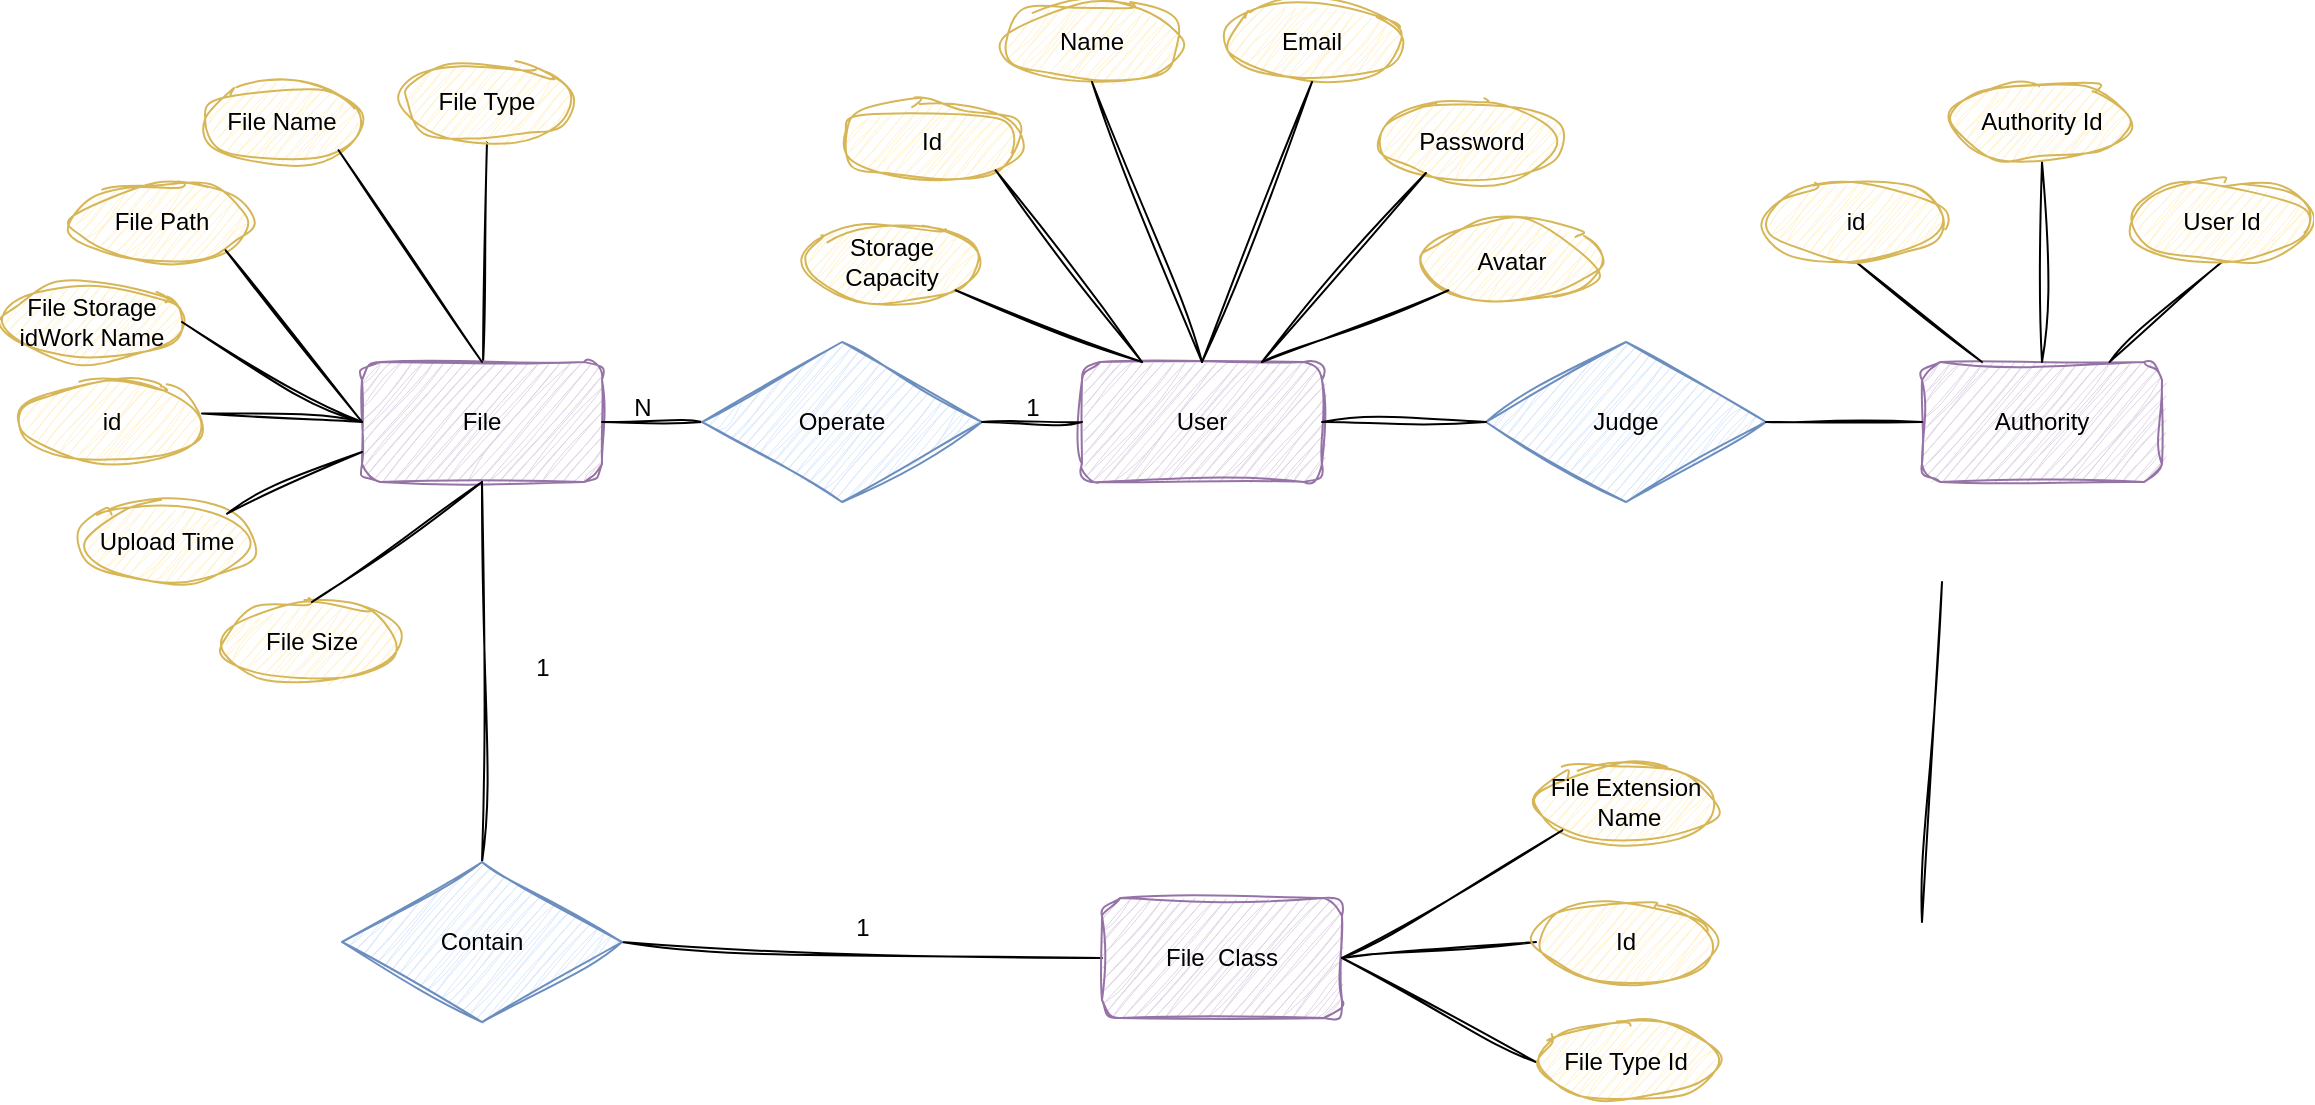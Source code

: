 <mxfile version="22.1.11" type="github" pages="2">
  <diagram name="overall er" id="CqrkfWvKqjEvy0J3rS-4">
    <mxGraphModel dx="1653" dy="615" grid="1" gridSize="10" guides="1" tooltips="1" connect="1" arrows="1" fold="1" page="1" pageScale="1" pageWidth="827" pageHeight="1169" math="0" shadow="0">
      <root>
        <mxCell id="0" />
        <mxCell id="1" parent="0" />
        <mxCell id="Isf6Fnb0qAEW2lczfsNk-14" style="rounded=1;orthogonalLoop=1;jettySize=auto;html=1;entryX=0.5;entryY=1;entryDx=0;entryDy=0;sketch=1;curveFitting=1;jiggle=2;endArrow=none;endFill=0;" parent="1" source="Isf6Fnb0qAEW2lczfsNk-3" target="Isf6Fnb0qAEW2lczfsNk-6" edge="1">
          <mxGeometry relative="1" as="geometry" />
        </mxCell>
        <mxCell id="Isf6Fnb0qAEW2lczfsNk-3" value="File" style="rounded=1;whiteSpace=wrap;html=1;fillColor=#e1d5e7;strokeColor=#9673a6;sketch=1;curveFitting=1;jiggle=2;fillStyle=hachure;" parent="1" vertex="1">
          <mxGeometry x="160" y="540" width="120" height="60" as="geometry" />
        </mxCell>
        <mxCell id="Isf6Fnb0qAEW2lczfsNk-4" value="User" style="rounded=1;whiteSpace=wrap;html=1;fillColor=#e1d5e7;strokeColor=#9673a6;sketch=1;curveFitting=1;jiggle=2;fillStyle=hachure;" parent="1" vertex="1">
          <mxGeometry x="520" y="540" width="120" height="60" as="geometry" />
        </mxCell>
        <mxCell id="Isf6Fnb0qAEW2lczfsNk-5" value="Authority" style="rounded=1;whiteSpace=wrap;html=1;fillColor=#e1d5e7;strokeColor=#9673a6;sketch=1;curveFitting=1;jiggle=2;fillStyle=hachure;" parent="1" vertex="1">
          <mxGeometry x="940" y="540" width="120" height="60" as="geometry" />
        </mxCell>
        <mxCell id="Isf6Fnb0qAEW2lczfsNk-6" value="File Type" style="ellipse;whiteSpace=wrap;html=1;fillColor=#fff2cc;strokeColor=#d6b656;fillStyle=hatch;sketch=1;curveFitting=1;jiggle=2;" parent="1" vertex="1">
          <mxGeometry x="180" y="390" width="85" height="40" as="geometry" />
        </mxCell>
        <mxCell id="Isf6Fnb0qAEW2lczfsNk-7" value="File Name" style="ellipse;whiteSpace=wrap;html=1;fillColor=#fff2cc;strokeColor=#d6b656;fillStyle=hatch;sketch=1;curveFitting=1;jiggle=2;" parent="1" vertex="1">
          <mxGeometry x="80" y="400" width="80" height="40" as="geometry" />
        </mxCell>
        <mxCell id="Isf6Fnb0qAEW2lczfsNk-8" value="File Path" style="ellipse;whiteSpace=wrap;html=1;fillColor=#fff2cc;strokeColor=#d6b656;fillStyle=hatch;sketch=1;curveFitting=1;jiggle=2;" parent="1" vertex="1">
          <mxGeometry x="15" y="450" width="90" height="40" as="geometry" />
        </mxCell>
        <mxCell id="Isf6Fnb0qAEW2lczfsNk-9" value="File Storage idWork Name" style="ellipse;whiteSpace=wrap;html=1;fillColor=#fff2cc;strokeColor=#d6b656;fillStyle=hatch;sketch=1;curveFitting=1;jiggle=2;" parent="1" vertex="1">
          <mxGeometry x="-20" y="500" width="90" height="40" as="geometry" />
        </mxCell>
        <mxCell id="Isf6Fnb0qAEW2lczfsNk-10" value="id" style="ellipse;whiteSpace=wrap;html=1;fillColor=#fff2cc;strokeColor=#d6b656;fillStyle=hatch;sketch=1;curveFitting=1;jiggle=2;" parent="1" vertex="1">
          <mxGeometry x="-10" y="550" width="90" height="40" as="geometry" />
        </mxCell>
        <mxCell id="Isf6Fnb0qAEW2lczfsNk-11" value="Upload Time" style="ellipse;whiteSpace=wrap;html=1;fillColor=#fff2cc;strokeColor=#d6b656;fillStyle=hatch;sketch=1;curveFitting=1;jiggle=2;" parent="1" vertex="1">
          <mxGeometry x="20" y="610" width="85" height="40" as="geometry" />
        </mxCell>
        <mxCell id="Isf6Fnb0qAEW2lczfsNk-12" value="File Size" style="ellipse;whiteSpace=wrap;html=1;fillColor=#fff2cc;strokeColor=#d6b656;fillStyle=hatch;sketch=1;curveFitting=1;jiggle=2;" parent="1" vertex="1">
          <mxGeometry x="90" y="660" width="90" height="40" as="geometry" />
        </mxCell>
        <mxCell id="Isf6Fnb0qAEW2lczfsNk-17" style="rounded=1;orthogonalLoop=1;jettySize=auto;html=1;entryX=1;entryY=1;entryDx=0;entryDy=0;sketch=1;curveFitting=1;jiggle=2;endArrow=none;endFill=0;exitX=0.5;exitY=0;exitDx=0;exitDy=0;" parent="1" source="Isf6Fnb0qAEW2lczfsNk-3" target="Isf6Fnb0qAEW2lczfsNk-7" edge="1">
          <mxGeometry relative="1" as="geometry">
            <mxPoint x="170" y="530" as="sourcePoint" />
            <mxPoint x="170" y="360" as="targetPoint" />
          </mxGeometry>
        </mxCell>
        <mxCell id="Isf6Fnb0qAEW2lczfsNk-18" style="rounded=1;orthogonalLoop=1;jettySize=auto;html=1;entryX=1;entryY=1;entryDx=0;entryDy=0;sketch=1;curveFitting=1;jiggle=2;endArrow=none;endFill=0;exitX=0;exitY=0.5;exitDx=0;exitDy=0;" parent="1" source="Isf6Fnb0qAEW2lczfsNk-3" target="Isf6Fnb0qAEW2lczfsNk-8" edge="1">
          <mxGeometry relative="1" as="geometry">
            <mxPoint x="130" y="570" as="sourcePoint" />
            <mxPoint x="130" y="400" as="targetPoint" />
          </mxGeometry>
        </mxCell>
        <mxCell id="Isf6Fnb0qAEW2lczfsNk-19" style="rounded=1;orthogonalLoop=1;jettySize=auto;html=1;entryX=1;entryY=0.5;entryDx=0;entryDy=0;sketch=1;curveFitting=1;jiggle=2;endArrow=none;endFill=0;exitX=0;exitY=0.5;exitDx=0;exitDy=0;" parent="1" source="Isf6Fnb0qAEW2lczfsNk-3" target="Isf6Fnb0qAEW2lczfsNk-9" edge="1">
          <mxGeometry relative="1" as="geometry">
            <mxPoint x="89" y="650" as="sourcePoint" />
            <mxPoint x="89" y="480" as="targetPoint" />
          </mxGeometry>
        </mxCell>
        <mxCell id="Isf6Fnb0qAEW2lczfsNk-20" style="rounded=1;orthogonalLoop=1;jettySize=auto;html=1;entryX=1;entryY=0.394;entryDx=0;entryDy=0;sketch=1;curveFitting=1;jiggle=2;endArrow=none;endFill=0;entryPerimeter=0;" parent="1" target="Isf6Fnb0qAEW2lczfsNk-10" edge="1">
          <mxGeometry relative="1" as="geometry">
            <mxPoint x="160" y="570" as="sourcePoint" />
            <mxPoint x="100" y="510" as="targetPoint" />
          </mxGeometry>
        </mxCell>
        <mxCell id="Isf6Fnb0qAEW2lczfsNk-21" style="rounded=1;orthogonalLoop=1;jettySize=auto;html=1;sketch=1;curveFitting=1;jiggle=2;endArrow=none;endFill=0;entryX=0;entryY=0.75;entryDx=0;entryDy=0;exitX=1;exitY=0;exitDx=0;exitDy=0;" parent="1" source="Isf6Fnb0qAEW2lczfsNk-11" target="Isf6Fnb0qAEW2lczfsNk-3" edge="1">
          <mxGeometry relative="1" as="geometry">
            <mxPoint x="219.5" y="775" as="sourcePoint" />
            <mxPoint x="240" y="610" as="targetPoint" />
          </mxGeometry>
        </mxCell>
        <mxCell id="Isf6Fnb0qAEW2lczfsNk-22" style="rounded=1;orthogonalLoop=1;jettySize=auto;html=1;entryX=0.5;entryY=1;entryDx=0;entryDy=0;sketch=1;curveFitting=1;jiggle=2;endArrow=none;endFill=0;exitX=0.5;exitY=0;exitDx=0;exitDy=0;" parent="1" source="Isf6Fnb0qAEW2lczfsNk-12" target="Isf6Fnb0qAEW2lczfsNk-3" edge="1">
          <mxGeometry relative="1" as="geometry">
            <mxPoint x="289" y="740" as="sourcePoint" />
            <mxPoint x="289" y="570" as="targetPoint" />
          </mxGeometry>
        </mxCell>
        <mxCell id="Isf6Fnb0qAEW2lczfsNk-23" style="rounded=1;orthogonalLoop=1;jettySize=auto;html=1;sketch=1;curveFitting=1;jiggle=2;endArrow=none;endFill=0;exitX=0.5;exitY=0;exitDx=0;exitDy=0;" parent="1" source="Isf6Fnb0qAEW2lczfsNk-26" edge="1">
          <mxGeometry relative="1" as="geometry">
            <mxPoint x="220" y="820" as="sourcePoint" />
            <mxPoint x="220" y="600" as="targetPoint" />
            <Array as="points" />
          </mxGeometry>
        </mxCell>
        <mxCell id="Isf6Fnb0qAEW2lczfsNk-24" style="rounded=1;orthogonalLoop=1;jettySize=auto;html=1;entryX=1;entryY=0.5;entryDx=0;entryDy=0;sketch=1;curveFitting=1;jiggle=2;endArrow=none;endFill=0;exitX=0;exitY=0.5;exitDx=0;exitDy=0;" parent="1" source="Isf6Fnb0qAEW2lczfsNk-48" target="Isf6Fnb0qAEW2lczfsNk-3" edge="1">
          <mxGeometry relative="1" as="geometry">
            <mxPoint x="320" y="790" as="sourcePoint" />
            <mxPoint x="320" y="620" as="targetPoint" />
          </mxGeometry>
        </mxCell>
        <mxCell id="Isf6Fnb0qAEW2lczfsNk-25" style="rounded=1;orthogonalLoop=1;jettySize=auto;html=1;entryX=0;entryY=0.5;entryDx=0;entryDy=0;sketch=1;curveFitting=1;jiggle=2;endArrow=none;endFill=0;exitX=1;exitY=0.5;exitDx=0;exitDy=0;" parent="1" source="Isf6Fnb0qAEW2lczfsNk-26" target="Isf6Fnb0qAEW2lczfsNk-27" edge="1">
          <mxGeometry relative="1" as="geometry">
            <mxPoint x="360" y="870" as="sourcePoint" />
            <mxPoint x="360" y="700" as="targetPoint" />
          </mxGeometry>
        </mxCell>
        <mxCell id="Isf6Fnb0qAEW2lczfsNk-26" value="Contain" style="rhombus;whiteSpace=wrap;html=1;fillColor=#dae8fc;strokeColor=#6c8ebf;fillStyle=hatch;sketch=1;curveFitting=1;jiggle=2;" parent="1" vertex="1">
          <mxGeometry x="150" y="790" width="140" height="80" as="geometry" />
        </mxCell>
        <mxCell id="Isf6Fnb0qAEW2lczfsNk-27" value="File&amp;nbsp; Class" style="rounded=1;whiteSpace=wrap;html=1;fillColor=#e1d5e7;strokeColor=#9673a6;sketch=1;curveFitting=1;jiggle=2;fillStyle=hachure;" parent="1" vertex="1">
          <mxGeometry x="530" y="808" width="120" height="60" as="geometry" />
        </mxCell>
        <mxCell id="Isf6Fnb0qAEW2lczfsNk-28" value="File Extension&lt;br&gt;&amp;nbsp;Name" style="ellipse;whiteSpace=wrap;html=1;fillColor=#fff2cc;strokeColor=#d6b656;fillStyle=hatch;sketch=1;curveFitting=1;jiggle=2;" parent="1" vertex="1">
          <mxGeometry x="747" y="740" width="90" height="40" as="geometry" />
        </mxCell>
        <mxCell id="Isf6Fnb0qAEW2lczfsNk-29" style="rounded=1;orthogonalLoop=1;jettySize=auto;html=1;entryX=1;entryY=0.5;entryDx=0;entryDy=0;sketch=1;curveFitting=1;jiggle=2;endArrow=none;endFill=0;exitX=0;exitY=0.5;exitDx=0;exitDy=0;" parent="1" source="Isf6Fnb0qAEW2lczfsNk-33" target="Isf6Fnb0qAEW2lczfsNk-27" edge="1">
          <mxGeometry relative="1" as="geometry">
            <mxPoint x="710" y="1040" as="sourcePoint" />
            <mxPoint x="710" y="870" as="targetPoint" />
          </mxGeometry>
        </mxCell>
        <mxCell id="Isf6Fnb0qAEW2lczfsNk-30" style="rounded=1;orthogonalLoop=1;jettySize=auto;html=1;entryX=0;entryY=0.5;entryDx=0;entryDy=0;sketch=1;curveFitting=1;jiggle=2;endArrow=none;endFill=0;exitX=1;exitY=0.5;exitDx=0;exitDy=0;" parent="1" source="Isf6Fnb0qAEW2lczfsNk-27" target="Isf6Fnb0qAEW2lczfsNk-32" edge="1">
          <mxGeometry relative="1" as="geometry">
            <mxPoint x="329" y="780" as="sourcePoint" />
            <mxPoint x="329" y="610" as="targetPoint" />
          </mxGeometry>
        </mxCell>
        <mxCell id="Isf6Fnb0qAEW2lczfsNk-31" style="rounded=1;orthogonalLoop=1;jettySize=auto;html=1;entryX=0;entryY=1;entryDx=0;entryDy=0;sketch=1;curveFitting=1;jiggle=2;endArrow=none;endFill=0;exitX=1;exitY=0.5;exitDx=0;exitDy=0;" parent="1" source="Isf6Fnb0qAEW2lczfsNk-27" target="Isf6Fnb0qAEW2lczfsNk-28" edge="1">
          <mxGeometry relative="1" as="geometry">
            <mxPoint x="339" y="790" as="sourcePoint" />
            <mxPoint x="339" y="620" as="targetPoint" />
          </mxGeometry>
        </mxCell>
        <mxCell id="Isf6Fnb0qAEW2lczfsNk-32" value="Id" style="ellipse;whiteSpace=wrap;html=1;fillColor=#fff2cc;strokeColor=#d6b656;fillStyle=hatch;sketch=1;curveFitting=1;jiggle=2;" parent="1" vertex="1">
          <mxGeometry x="747" y="810" width="90" height="40" as="geometry" />
        </mxCell>
        <mxCell id="Isf6Fnb0qAEW2lczfsNk-33" value="File Type Id" style="ellipse;whiteSpace=wrap;html=1;fillColor=#fff2cc;strokeColor=#d6b656;fillStyle=hatch;sketch=1;curveFitting=1;jiggle=2;" parent="1" vertex="1">
          <mxGeometry x="747" y="870" width="90" height="40" as="geometry" />
        </mxCell>
        <mxCell id="Isf6Fnb0qAEW2lczfsNk-34" value="1" style="text;html=1;align=center;verticalAlign=middle;resizable=0;points=[];autosize=1;strokeColor=none;fillColor=none;" parent="1" vertex="1">
          <mxGeometry x="235" y="678" width="30" height="30" as="geometry" />
        </mxCell>
        <mxCell id="Isf6Fnb0qAEW2lczfsNk-35" value="1" style="text;html=1;align=center;verticalAlign=middle;resizable=0;points=[];autosize=1;strokeColor=none;fillColor=none;" parent="1" vertex="1">
          <mxGeometry x="395" y="808" width="30" height="30" as="geometry" />
        </mxCell>
        <mxCell id="Isf6Fnb0qAEW2lczfsNk-36" value="Storage Capacity" style="ellipse;whiteSpace=wrap;html=1;fillColor=#fff2cc;strokeColor=#d6b656;fillStyle=hatch;sketch=1;curveFitting=1;jiggle=2;" parent="1" vertex="1">
          <mxGeometry x="380" y="470" width="90" height="40" as="geometry" />
        </mxCell>
        <mxCell id="Isf6Fnb0qAEW2lczfsNk-37" value="Id" style="ellipse;whiteSpace=wrap;html=1;fillColor=#fff2cc;strokeColor=#d6b656;fillStyle=hatch;sketch=1;curveFitting=1;jiggle=2;" parent="1" vertex="1">
          <mxGeometry x="400" y="410" width="90" height="40" as="geometry" />
        </mxCell>
        <mxCell id="Isf6Fnb0qAEW2lczfsNk-38" value="Name" style="ellipse;whiteSpace=wrap;html=1;fillColor=#fff2cc;strokeColor=#d6b656;fillStyle=hatch;sketch=1;curveFitting=1;jiggle=2;" parent="1" vertex="1">
          <mxGeometry x="480" y="360" width="90" height="40" as="geometry" />
        </mxCell>
        <mxCell id="Isf6Fnb0qAEW2lczfsNk-39" value="Email" style="ellipse;whiteSpace=wrap;html=1;fillColor=#fff2cc;strokeColor=#d6b656;fillStyle=hatch;sketch=1;curveFitting=1;jiggle=2;" parent="1" vertex="1">
          <mxGeometry x="590" y="360" width="90" height="40" as="geometry" />
        </mxCell>
        <mxCell id="Isf6Fnb0qAEW2lczfsNk-40" value="Password" style="ellipse;whiteSpace=wrap;html=1;fillColor=#fff2cc;strokeColor=#d6b656;fillStyle=hatch;sketch=1;curveFitting=1;jiggle=2;" parent="1" vertex="1">
          <mxGeometry x="670" y="410" width="90" height="40" as="geometry" />
        </mxCell>
        <mxCell id="Isf6Fnb0qAEW2lczfsNk-41" value="Avatar" style="ellipse;whiteSpace=wrap;html=1;fillColor=#fff2cc;strokeColor=#d6b656;fillStyle=hatch;sketch=1;curveFitting=1;jiggle=2;" parent="1" vertex="1">
          <mxGeometry x="690" y="470" width="90" height="40" as="geometry" />
        </mxCell>
        <mxCell id="Isf6Fnb0qAEW2lczfsNk-42" style="rounded=1;orthogonalLoop=1;jettySize=auto;html=1;entryX=1;entryY=1;entryDx=0;entryDy=0;sketch=1;curveFitting=1;jiggle=2;endArrow=none;endFill=0;exitX=0.25;exitY=0;exitDx=0;exitDy=0;" parent="1" source="Isf6Fnb0qAEW2lczfsNk-4" target="Isf6Fnb0qAEW2lczfsNk-36" edge="1">
          <mxGeometry relative="1" as="geometry">
            <mxPoint x="350" y="708" as="sourcePoint" />
            <mxPoint x="460" y="644" as="targetPoint" />
          </mxGeometry>
        </mxCell>
        <mxCell id="Isf6Fnb0qAEW2lczfsNk-43" style="rounded=1;orthogonalLoop=1;jettySize=auto;html=1;entryX=1;entryY=1;entryDx=0;entryDy=0;sketch=1;curveFitting=1;jiggle=2;endArrow=none;endFill=0;exitX=0.25;exitY=0;exitDx=0;exitDy=0;" parent="1" source="Isf6Fnb0qAEW2lczfsNk-4" target="Isf6Fnb0qAEW2lczfsNk-37" edge="1">
          <mxGeometry relative="1" as="geometry">
            <mxPoint x="610" y="708" as="sourcePoint" />
            <mxPoint x="720" y="644" as="targetPoint" />
          </mxGeometry>
        </mxCell>
        <mxCell id="Isf6Fnb0qAEW2lczfsNk-44" style="rounded=1;orthogonalLoop=1;jettySize=auto;html=1;entryX=0.5;entryY=1;entryDx=0;entryDy=0;sketch=1;curveFitting=1;jiggle=2;endArrow=none;endFill=0;exitX=0.5;exitY=0;exitDx=0;exitDy=0;" parent="1" source="Isf6Fnb0qAEW2lczfsNk-4" target="Isf6Fnb0qAEW2lczfsNk-38" edge="1">
          <mxGeometry relative="1" as="geometry">
            <mxPoint x="590" y="714" as="sourcePoint" />
            <mxPoint x="700" y="650" as="targetPoint" />
          </mxGeometry>
        </mxCell>
        <mxCell id="Isf6Fnb0qAEW2lczfsNk-45" style="rounded=1;orthogonalLoop=1;jettySize=auto;html=1;entryX=0.5;entryY=1;entryDx=0;entryDy=0;sketch=1;curveFitting=1;jiggle=2;endArrow=none;endFill=0;exitX=0.5;exitY=0;exitDx=0;exitDy=0;" parent="1" source="Isf6Fnb0qAEW2lczfsNk-4" target="Isf6Fnb0qAEW2lczfsNk-39" edge="1">
          <mxGeometry relative="1" as="geometry">
            <mxPoint x="580" y="700" as="sourcePoint" />
            <mxPoint x="690" y="636" as="targetPoint" />
          </mxGeometry>
        </mxCell>
        <mxCell id="Isf6Fnb0qAEW2lczfsNk-46" style="rounded=1;orthogonalLoop=1;jettySize=auto;html=1;entryX=0.244;entryY=0.888;entryDx=0;entryDy=0;sketch=1;curveFitting=1;jiggle=2;endArrow=none;endFill=0;exitX=0.75;exitY=0;exitDx=0;exitDy=0;entryPerimeter=0;" parent="1" source="Isf6Fnb0qAEW2lczfsNk-4" target="Isf6Fnb0qAEW2lczfsNk-40" edge="1">
          <mxGeometry relative="1" as="geometry">
            <mxPoint x="670" y="678" as="sourcePoint" />
            <mxPoint x="780" y="614" as="targetPoint" />
          </mxGeometry>
        </mxCell>
        <mxCell id="Isf6Fnb0qAEW2lczfsNk-47" style="rounded=1;orthogonalLoop=1;jettySize=auto;html=1;entryX=0;entryY=1;entryDx=0;entryDy=0;sketch=1;curveFitting=1;jiggle=2;endArrow=none;endFill=0;exitX=0.75;exitY=0;exitDx=0;exitDy=0;" parent="1" source="Isf6Fnb0qAEW2lczfsNk-4" target="Isf6Fnb0qAEW2lczfsNk-41" edge="1">
          <mxGeometry relative="1" as="geometry">
            <mxPoint x="690" y="634" as="sourcePoint" />
            <mxPoint x="800" y="570" as="targetPoint" />
          </mxGeometry>
        </mxCell>
        <mxCell id="Isf6Fnb0qAEW2lczfsNk-48" value="Operate" style="rhombus;whiteSpace=wrap;html=1;fillColor=#dae8fc;strokeColor=#6c8ebf;fillStyle=hatch;sketch=1;curveFitting=1;jiggle=2;" parent="1" vertex="1">
          <mxGeometry x="330" y="530" width="140" height="80" as="geometry" />
        </mxCell>
        <mxCell id="Isf6Fnb0qAEW2lczfsNk-49" style="rounded=1;orthogonalLoop=1;jettySize=auto;html=1;entryX=1;entryY=0.5;entryDx=0;entryDy=0;sketch=1;curveFitting=1;jiggle=2;endArrow=none;endFill=0;exitX=0;exitY=0.5;exitDx=0;exitDy=0;" parent="1" source="Isf6Fnb0qAEW2lczfsNk-4" target="Isf6Fnb0qAEW2lczfsNk-48" edge="1">
          <mxGeometry relative="1" as="geometry">
            <mxPoint x="756" y="740" as="sourcePoint" />
            <mxPoint x="756" y="570" as="targetPoint" />
          </mxGeometry>
        </mxCell>
        <mxCell id="Isf6Fnb0qAEW2lczfsNk-50" style="rounded=1;orthogonalLoop=1;jettySize=auto;html=1;entryX=0.5;entryY=1;entryDx=0;entryDy=0;sketch=1;curveFitting=1;jiggle=2;endArrow=none;endFill=0;" parent="1" edge="1">
          <mxGeometry relative="1" as="geometry">
            <mxPoint x="940" y="820" as="sourcePoint" />
            <mxPoint x="950" y="650" as="targetPoint" />
          </mxGeometry>
        </mxCell>
        <mxCell id="Isf6Fnb0qAEW2lczfsNk-51" value="N" style="text;html=1;align=center;verticalAlign=middle;resizable=0;points=[];autosize=1;strokeColor=none;fillColor=none;" parent="1" vertex="1">
          <mxGeometry x="285" y="548" width="30" height="30" as="geometry" />
        </mxCell>
        <mxCell id="Isf6Fnb0qAEW2lczfsNk-52" value="1" style="text;html=1;align=center;verticalAlign=middle;resizable=0;points=[];autosize=1;strokeColor=none;fillColor=none;" parent="1" vertex="1">
          <mxGeometry x="480" y="548" width="30" height="30" as="geometry" />
        </mxCell>
        <mxCell id="Isf6Fnb0qAEW2lczfsNk-53" value="Judge" style="rhombus;whiteSpace=wrap;html=1;fillColor=#dae8fc;strokeColor=#6c8ebf;fillStyle=hatch;sketch=1;curveFitting=1;jiggle=2;" parent="1" vertex="1">
          <mxGeometry x="722" y="530" width="140" height="80" as="geometry" />
        </mxCell>
        <mxCell id="Isf6Fnb0qAEW2lczfsNk-54" style="rounded=1;orthogonalLoop=1;jettySize=auto;html=1;entryX=0.5;entryY=1;entryDx=0;entryDy=0;sketch=1;curveFitting=1;jiggle=2;endArrow=none;endFill=0;" parent="1" source="Isf6Fnb0qAEW2lczfsNk-5" target="Isf6Fnb0qAEW2lczfsNk-62" edge="1">
          <mxGeometry relative="1" as="geometry">
            <mxPoint x="1130" y="505" as="sourcePoint" />
            <mxPoint x="1140" y="335" as="targetPoint" />
          </mxGeometry>
        </mxCell>
        <mxCell id="Isf6Fnb0qAEW2lczfsNk-55" style="rounded=1;orthogonalLoop=1;jettySize=auto;html=1;entryX=0.5;entryY=1;entryDx=0;entryDy=0;sketch=1;curveFitting=1;jiggle=2;endArrow=none;endFill=0;exitX=0.5;exitY=0;exitDx=0;exitDy=0;" parent="1" source="Isf6Fnb0qAEW2lczfsNk-5" target="Isf6Fnb0qAEW2lczfsNk-60" edge="1">
          <mxGeometry relative="1" as="geometry">
            <mxPoint x="910" y="525" as="sourcePoint" />
            <mxPoint x="920" y="355" as="targetPoint" />
          </mxGeometry>
        </mxCell>
        <mxCell id="Isf6Fnb0qAEW2lczfsNk-56" style="rounded=1;orthogonalLoop=1;jettySize=auto;html=1;entryX=0.5;entryY=1;entryDx=0;entryDy=0;sketch=1;curveFitting=1;jiggle=2;endArrow=none;endFill=0;exitX=0.25;exitY=0;exitDx=0;exitDy=0;" parent="1" source="Isf6Fnb0qAEW2lczfsNk-5" target="Isf6Fnb0qAEW2lczfsNk-59" edge="1">
          <mxGeometry relative="1" as="geometry">
            <mxPoint x="920" y="535" as="sourcePoint" />
            <mxPoint x="930" y="365" as="targetPoint" />
          </mxGeometry>
        </mxCell>
        <mxCell id="Isf6Fnb0qAEW2lczfsNk-57" style="rounded=1;orthogonalLoop=1;jettySize=auto;html=1;sketch=1;curveFitting=1;jiggle=2;endArrow=none;endFill=0;exitX=1;exitY=0.5;exitDx=0;exitDy=0;" parent="1" source="Isf6Fnb0qAEW2lczfsNk-53" target="Isf6Fnb0qAEW2lczfsNk-5" edge="1">
          <mxGeometry relative="1" as="geometry">
            <mxPoint x="930" y="545" as="sourcePoint" />
            <mxPoint x="940" y="375" as="targetPoint" />
          </mxGeometry>
        </mxCell>
        <mxCell id="Isf6Fnb0qAEW2lczfsNk-58" style="rounded=1;orthogonalLoop=1;jettySize=auto;html=1;entryX=0;entryY=0.5;entryDx=0;entryDy=0;sketch=1;curveFitting=1;jiggle=2;endArrow=none;endFill=0;exitX=1;exitY=0.5;exitDx=0;exitDy=0;" parent="1" source="Isf6Fnb0qAEW2lczfsNk-4" target="Isf6Fnb0qAEW2lczfsNk-53" edge="1">
          <mxGeometry relative="1" as="geometry">
            <mxPoint x="940" y="555" as="sourcePoint" />
            <mxPoint x="950" y="385" as="targetPoint" />
          </mxGeometry>
        </mxCell>
        <mxCell id="Isf6Fnb0qAEW2lczfsNk-59" value="id" style="ellipse;whiteSpace=wrap;html=1;fillColor=#fff2cc;strokeColor=#d6b656;fillStyle=hatch;sketch=1;curveFitting=1;jiggle=2;" parent="1" vertex="1">
          <mxGeometry x="862" y="450" width="90" height="40" as="geometry" />
        </mxCell>
        <mxCell id="Isf6Fnb0qAEW2lczfsNk-60" value="Authority Id" style="ellipse;whiteSpace=wrap;html=1;fillColor=#fff2cc;strokeColor=#d6b656;fillStyle=hatch;sketch=1;curveFitting=1;jiggle=2;" parent="1" vertex="1">
          <mxGeometry x="955" y="400" width="90" height="40" as="geometry" />
        </mxCell>
        <mxCell id="Isf6Fnb0qAEW2lczfsNk-62" value="User Id" style="ellipse;whiteSpace=wrap;html=1;fillColor=#fff2cc;strokeColor=#d6b656;fillStyle=hatch;sketch=1;curveFitting=1;jiggle=2;" parent="1" vertex="1">
          <mxGeometry x="1045" y="450" width="90" height="40" as="geometry" />
        </mxCell>
      </root>
    </mxGraphModel>
  </diagram>
  <diagram id="hAbPgr2nNsU2SdjxLZHJ" name="第 2 页">
    <mxGraphModel dx="2380" dy="1327" grid="0" gridSize="10" guides="1" tooltips="1" connect="1" arrows="1" fold="1" page="0" pageScale="1" pageWidth="827" pageHeight="1169" math="0" shadow="0">
      <root>
        <mxCell id="0" />
        <mxCell id="1" parent="0" />
        <mxCell id="7XOFt0l1qNprO7V9EBtW-86" value="" style="ellipse;whiteSpace=wrap;html=1;fillColor=none;sketch=1;curveFitting=1;jiggle=2;" vertex="1" parent="1">
          <mxGeometry x="-177" y="-137.5" width="1840" height="1190" as="geometry" />
        </mxCell>
        <mxCell id="S3q1-A8ORBThpEU_qU60-1" value="Register" style="rounded=1;whiteSpace=wrap;html=1;fillColor=#dae8fc;strokeColor=#6c8ebf;fillStyle=hatch;sketch=1;curveFitting=1;jiggle=2;shadow=0;" parent="1" vertex="1">
          <mxGeometry x="150" y="70" width="120" height="60" as="geometry" />
        </mxCell>
        <mxCell id="S3q1-A8ORBThpEU_qU60-17" value="Login" style="rounded=1;whiteSpace=wrap;html=1;fillColor=#dae8fc;strokeColor=#6c8ebf;fillStyle=hatch;sketch=1;curveFitting=1;jiggle=2;shadow=0;" parent="1" vertex="1">
          <mxGeometry x="177" y="195" width="120" height="60" as="geometry" />
        </mxCell>
        <mxCell id="S3q1-A8ORBThpEU_qU60-20" value="Send Code Email" style="rounded=1;whiteSpace=wrap;html=1;sketch=1;jiggle=2;fillStyle=hatch;curveFitting=1;strokeColor=#6c8ebf;align=center;verticalAlign=middle;fontFamily=Helvetica;fontSize=12;fillColor=#dae8fc;" parent="1" vertex="1">
          <mxGeometry x="827" y="-40" width="120" height="60" as="geometry" />
        </mxCell>
        <mxCell id="S3q1-A8ORBThpEU_qU60-21" value="Email&amp;nbsp;&lt;br&gt;External System" style="ellipse;whiteSpace=wrap;html=1;fillColor=#f8cecc;strokeColor=#b85450;sketch=1;curveFitting=1;jiggle=2;" parent="1" vertex="1">
          <mxGeometry x="1094.5" y="-10" width="171" height="90" as="geometry" />
        </mxCell>
        <mxCell id="S3q1-A8ORBThpEU_qU60-22" value="Email Code Sent" style="rounded=1;whiteSpace=wrap;html=1;fillColor=#ffe6cc;strokeColor=#d79b00;sketch=1;curveFitting=1;jiggle=2;" parent="1" vertex="1">
          <mxGeometry x="1000" y="120" width="120" height="60" as="geometry" />
        </mxCell>
        <mxCell id="S3q1-A8ORBThpEU_qU60-23" value="User&lt;br&gt;" style="shape=umlActor;verticalLabelPosition=bottom;verticalAlign=top;html=1;outlineConnect=0;sketch=1;curveFitting=1;jiggle=2;shadow=0;" parent="1" vertex="1">
          <mxGeometry x="-60" y="180" width="30" height="60" as="geometry" />
        </mxCell>
        <mxCell id="7XOFt0l1qNprO7V9EBtW-1" value="" style="endArrow=classic;html=1;rounded=0;sketch=1;curveFitting=1;jiggle=2;" edge="1" parent="1">
          <mxGeometry width="50" height="50" relative="1" as="geometry">
            <mxPoint x="10" y="160" as="sourcePoint" />
            <mxPoint x="120" y="120" as="targetPoint" />
          </mxGeometry>
        </mxCell>
        <mxCell id="7XOFt0l1qNprO7V9EBtW-2" value="" style="endArrow=classic;html=1;rounded=0;sketch=1;curveFitting=1;jiggle=2;entryX=-0.032;entryY=0.448;entryDx=0;entryDy=0;entryPerimeter=0;" edge="1" parent="1" target="S3q1-A8ORBThpEU_qU60-13">
          <mxGeometry width="50" height="50" relative="1" as="geometry">
            <mxPoint x="290" y="80" as="sourcePoint" />
            <mxPoint x="410" y="10" as="targetPoint" />
          </mxGeometry>
        </mxCell>
        <mxCell id="7XOFt0l1qNprO7V9EBtW-3" value="" style="endArrow=classic;html=1;rounded=0;sketch=1;curveFitting=1;jiggle=2;" edge="1" parent="1">
          <mxGeometry width="50" height="50" relative="1" as="geometry">
            <mxPoint x="680" as="sourcePoint" />
            <mxPoint x="799" as="targetPoint" />
          </mxGeometry>
        </mxCell>
        <mxCell id="7XOFt0l1qNprO7V9EBtW-4" value="" style="endArrow=classic;html=1;rounded=0;sketch=1;curveFitting=1;jiggle=2;" edge="1" parent="1">
          <mxGeometry width="50" height="50" relative="1" as="geometry">
            <mxPoint x="970" y="-10" as="sourcePoint" />
            <mxPoint x="1080" y="10" as="targetPoint" />
            <Array as="points">
              <mxPoint x="1020" y="-9" />
            </Array>
          </mxGeometry>
        </mxCell>
        <mxCell id="7XOFt0l1qNprO7V9EBtW-5" value="" style="endArrow=classic;html=1;rounded=0;sketch=1;curveFitting=1;jiggle=2;" edge="1" parent="1">
          <mxGeometry width="50" height="50" relative="1" as="geometry">
            <mxPoint x="1110" y="80" as="sourcePoint" />
            <mxPoint x="1070" y="110" as="targetPoint" />
          </mxGeometry>
        </mxCell>
        <mxCell id="7XOFt0l1qNprO7V9EBtW-12" value="" style="endArrow=classic;html=1;rounded=0;sketch=1;curveFitting=1;jiggle=2;exitX=1;exitY=0.5;exitDx=0;exitDy=0;" edge="1" parent="1">
          <mxGeometry width="50" height="50" relative="1" as="geometry">
            <mxPoint x="314" y="217.0" as="sourcePoint" />
            <mxPoint x="448" y="143" as="targetPoint" />
          </mxGeometry>
        </mxCell>
        <mxCell id="7XOFt0l1qNprO7V9EBtW-13" value="" style="endArrow=classic;html=1;rounded=0;sketch=1;curveFitting=1;jiggle=2;" edge="1" parent="1">
          <mxGeometry width="50" height="50" relative="1" as="geometry">
            <mxPoint x="20" y="229.29" as="sourcePoint" />
            <mxPoint x="140" y="229.29" as="targetPoint" />
          </mxGeometry>
        </mxCell>
        <mxCell id="7XOFt0l1qNprO7V9EBtW-14" value="Submit Auth Param" style="rounded=1;whiteSpace=wrap;html=1;sketch=1;jiggle=2;fillStyle=hatch;curveFitting=1;strokeColor=#6c8ebf;align=center;verticalAlign=middle;fontFamily=Helvetica;fontSize=12;fillColor=#dae8fc;" vertex="1" parent="1">
          <mxGeometry x="880" y="245" width="120" height="60" as="geometry" />
        </mxCell>
        <mxCell id="7XOFt0l1qNprO7V9EBtW-17" value="" style="endArrow=classic;html=1;rounded=0;sketch=1;curveFitting=1;jiggle=2;" edge="1" parent="1">
          <mxGeometry width="50" height="50" relative="1" as="geometry">
            <mxPoint x="1010" y="280" as="sourcePoint" />
            <mxPoint x="1140" y="330" as="targetPoint" />
          </mxGeometry>
        </mxCell>
        <mxCell id="7XOFt0l1qNprO7V9EBtW-18" value="" style="endArrow=classic;html=1;rounded=0;sketch=1;curveFitting=1;jiggle=2;" edge="1" parent="1">
          <mxGeometry width="50" height="50" relative="1" as="geometry">
            <mxPoint x="1110" y="399.5" as="sourcePoint" />
            <mxPoint x="1020" y="399.5" as="targetPoint" />
          </mxGeometry>
        </mxCell>
        <mxCell id="7XOFt0l1qNprO7V9EBtW-19" value="Check Param" style="rounded=1;whiteSpace=wrap;html=1;sketch=1;jiggle=2;fillStyle=hatch;curveFitting=1;strokeColor=#6c8ebf;align=center;verticalAlign=middle;fontFamily=Helvetica;fontSize=12;fillColor=#dae8fc;" vertex="1" parent="1">
          <mxGeometry x="880" y="370" width="120" height="60" as="geometry" />
        </mxCell>
        <mxCell id="7XOFt0l1qNprO7V9EBtW-22" value="Check Code" style="rounded=1;whiteSpace=wrap;html=1;sketch=1;jiggle=2;fillStyle=hatch;curveFitting=1;strokeColor=#6c8ebf;align=center;verticalAlign=middle;fontFamily=Helvetica;fontSize=12;fillColor=#dae8fc;" vertex="1" parent="1">
          <mxGeometry x="1310" y="90" width="120" height="60" as="geometry" />
        </mxCell>
        <mxCell id="7XOFt0l1qNprO7V9EBtW-23" value="" style="endArrow=classic;html=1;rounded=0;sketch=1;curveFitting=1;jiggle=2;" edge="1" parent="1">
          <mxGeometry width="50" height="50" relative="1" as="geometry">
            <mxPoint x="1210" y="90" as="sourcePoint" />
            <mxPoint x="1230" y="140" as="targetPoint" />
          </mxGeometry>
        </mxCell>
        <mxCell id="7XOFt0l1qNprO7V9EBtW-25" value="" style="endArrow=classic;html=1;rounded=0;sketch=1;curveFitting=1;jiggle=2;" edge="1" parent="1">
          <mxGeometry width="50" height="50" relative="1" as="geometry">
            <mxPoint x="1310" y="70" as="sourcePoint" />
            <mxPoint x="1270" y="50" as="targetPoint" />
          </mxGeometry>
        </mxCell>
        <mxCell id="7XOFt0l1qNprO7V9EBtW-26" value="Auth Success" style="rounded=1;whiteSpace=wrap;html=1;fillColor=#ffe6cc;strokeColor=#d79b00;sketch=1;curveFitting=1;jiggle=2;" vertex="1" parent="1">
          <mxGeometry x="1160" y="150" width="120" height="60" as="geometry" />
        </mxCell>
        <mxCell id="7XOFt0l1qNprO7V9EBtW-27" value="" style="endArrow=classic;html=1;rounded=0;sketch=1;curveFitting=1;jiggle=2;" edge="1" parent="1">
          <mxGeometry width="50" height="50" relative="1" as="geometry">
            <mxPoint x="1221" y="220" as="sourcePoint" />
            <mxPoint x="1230" y="282" as="targetPoint" />
          </mxGeometry>
        </mxCell>
        <mxCell id="7XOFt0l1qNprO7V9EBtW-28" value="" style="group;sketch=1;curveFitting=1;jiggle=2;" vertex="1" connectable="0" parent="1">
          <mxGeometry x="290" y="615" width="220" height="240" as="geometry" />
        </mxCell>
        <mxCell id="7XOFt0l1qNprO7V9EBtW-29" value="" style="ellipse;whiteSpace=wrap;html=1;fillColor=none;fillStyle=hatch;sketch=1;curveFitting=1;jiggle=2;" vertex="1" parent="7XOFt0l1qNprO7V9EBtW-28">
          <mxGeometry width="220" height="240" as="geometry" />
        </mxCell>
        <mxCell id="7XOFt0l1qNprO7V9EBtW-30" value="File CRUD" style="rounded=1;whiteSpace=wrap;html=1;sketch=1;jiggle=2;fillStyle=hatch;curveFitting=1;strokeColor=#d6b656;align=center;verticalAlign=middle;fontFamily=Helvetica;fontSize=12;fillColor=#fff2cc;" vertex="1" parent="7XOFt0l1qNprO7V9EBtW-28">
          <mxGeometry x="50" y="62.5" width="120" height="60" as="geometry" />
        </mxCell>
        <mxCell id="7XOFt0l1qNprO7V9EBtW-31" value="File CRUD policy" style="rounded=1;whiteSpace=wrap;html=1;sketch=1;jiggle=2;fillStyle=hatch;curveFitting=1;strokeColor=#9673a6;align=center;verticalAlign=middle;fontFamily=Helvetica;fontSize=12;fillColor=#e1d5e7;" vertex="1" parent="7XOFt0l1qNprO7V9EBtW-28">
          <mxGeometry x="50" y="142.5" width="120" height="60" as="geometry" />
        </mxCell>
        <mxCell id="7XOFt0l1qNprO7V9EBtW-32" value="File Domain" style="text;html=1;strokeColor=none;fillColor=none;align=center;verticalAlign=middle;whiteSpace=wrap;rounded=0;fontSize=11;fontFamily=Helvetica;fontColor=default;sketch=1;curveFitting=1;jiggle=2;" vertex="1" parent="7XOFt0l1qNprO7V9EBtW-28">
          <mxGeometry x="65" y="12.5" width="90" height="35" as="geometry" />
        </mxCell>
        <mxCell id="7XOFt0l1qNprO7V9EBtW-60" value="" style="endArrow=classic;html=1;rounded=0;sketch=1;curveFitting=1;jiggle=2;" edge="1" parent="7XOFt0l1qNprO7V9EBtW-28">
          <mxGeometry width="50" height="50" relative="1" as="geometry">
            <mxPoint x="200" y="200" as="sourcePoint" />
            <mxPoint x="250" y="210" as="targetPoint" />
          </mxGeometry>
        </mxCell>
        <mxCell id="7XOFt0l1qNprO7V9EBtW-34" value="" style="group;sketch=1;curveFitting=1;jiggle=2;" vertex="1" connectable="0" parent="1">
          <mxGeometry x="800" y="780" width="220" height="240" as="geometry" />
        </mxCell>
        <mxCell id="7XOFt0l1qNprO7V9EBtW-35" value="" style="ellipse;whiteSpace=wrap;html=1;fillColor=none;fillStyle=hatch;sketch=1;curveFitting=1;jiggle=2;" vertex="1" parent="7XOFt0l1qNprO7V9EBtW-34">
          <mxGeometry width="220" height="240" as="geometry" />
        </mxCell>
        <mxCell id="7XOFt0l1qNprO7V9EBtW-36" value="Preview" style="rounded=1;whiteSpace=wrap;html=1;sketch=1;jiggle=2;fillStyle=hatch;curveFitting=1;strokeColor=#d6b656;align=center;verticalAlign=middle;fontFamily=Helvetica;fontSize=12;fillColor=#fff2cc;" vertex="1" parent="7XOFt0l1qNprO7V9EBtW-34">
          <mxGeometry x="50" y="62.5" width="120" height="60" as="geometry" />
        </mxCell>
        <mxCell id="7XOFt0l1qNprO7V9EBtW-37" value="Preview policy" style="rounded=1;whiteSpace=wrap;html=1;sketch=1;jiggle=2;fillStyle=hatch;curveFitting=1;strokeColor=#9673a6;align=center;verticalAlign=middle;fontFamily=Helvetica;fontSize=12;fillColor=#e1d5e7;" vertex="1" parent="7XOFt0l1qNprO7V9EBtW-34">
          <mxGeometry x="50" y="142.5" width="120" height="60" as="geometry" />
        </mxCell>
        <mxCell id="7XOFt0l1qNprO7V9EBtW-38" value="Preview Domain" style="text;html=1;strokeColor=none;fillColor=none;align=center;verticalAlign=middle;whiteSpace=wrap;rounded=0;fontSize=11;fontFamily=Helvetica;fontColor=default;sketch=1;curveFitting=1;jiggle=2;" vertex="1" parent="7XOFt0l1qNprO7V9EBtW-34">
          <mxGeometry x="65" y="12.5" width="90" height="35" as="geometry" />
        </mxCell>
        <mxCell id="7XOFt0l1qNprO7V9EBtW-63" value="" style="endArrow=classic;html=1;rounded=0;sketch=1;curveFitting=1;jiggle=2;" edge="1" parent="7XOFt0l1qNprO7V9EBtW-34">
          <mxGeometry width="50" height="50" relative="1" as="geometry">
            <mxPoint x="105" y="-17.5" as="sourcePoint" />
            <mxPoint x="105" y="-80" as="targetPoint" />
          </mxGeometry>
        </mxCell>
        <mxCell id="7XOFt0l1qNprO7V9EBtW-41" value="Preview&amp;nbsp;&lt;br&gt;External System" style="ellipse;whiteSpace=wrap;html=1;fillColor=#f8cecc;strokeColor=#b85450;sketch=1;curveFitting=1;jiggle=2;rotation=0;" vertex="1" parent="1">
          <mxGeometry x="1030" y="665" width="151" height="80" as="geometry" />
        </mxCell>
        <mxCell id="7XOFt0l1qNprO7V9EBtW-42" value="Music&lt;br&gt;&amp;nbsp;Read Model" style="rounded=1;whiteSpace=wrap;html=1;sketch=1;jiggle=2;fillStyle=hatch;curveFitting=1;strokeColor=#82b366;align=center;verticalAlign=middle;fontFamily=Helvetica;fontSize=12;fillColor=#d5e8d4;" vertex="1" parent="1">
          <mxGeometry x="1250" y="585" width="120" height="60" as="geometry" />
        </mxCell>
        <mxCell id="7XOFt0l1qNprO7V9EBtW-43" value="Audio&lt;br&gt;&amp;nbsp;Read Model" style="rounded=1;whiteSpace=wrap;html=1;sketch=1;jiggle=2;fillStyle=hatch;curveFitting=1;strokeColor=#82b366;align=center;verticalAlign=middle;fontFamily=Helvetica;fontSize=12;fillColor=#d5e8d4;" vertex="1" parent="1">
          <mxGeometry x="1250" y="665" width="120" height="60" as="geometry" />
        </mxCell>
        <mxCell id="7XOFt0l1qNprO7V9EBtW-44" value="Text&lt;br&gt;&amp;nbsp;Read Model" style="rounded=1;whiteSpace=wrap;html=1;sketch=1;jiggle=2;fillStyle=hatch;curveFitting=1;strokeColor=#82b366;align=center;verticalAlign=middle;fontFamily=Helvetica;fontSize=12;fillColor=#d5e8d4;" vertex="1" parent="1">
          <mxGeometry x="1250" y="745" width="120" height="60" as="geometry" />
        </mxCell>
        <mxCell id="7XOFt0l1qNprO7V9EBtW-45" value="User&lt;br&gt;" style="shape=umlActor;verticalLabelPosition=bottom;verticalAlign=top;html=1;outlineConnect=0;sketch=1;curveFitting=1;jiggle=2;shadow=0;" vertex="1" parent="1">
          <mxGeometry x="-80" y="615" width="30" height="60" as="geometry" />
        </mxCell>
        <mxCell id="7XOFt0l1qNprO7V9EBtW-46" value="Upload File" style="rounded=1;whiteSpace=wrap;html=1;fillColor=#dae8fc;strokeColor=#6c8ebf;fillStyle=hatch;sketch=1;curveFitting=1;jiggle=2;shadow=0;" vertex="1" parent="1">
          <mxGeometry x="60" y="510" width="120" height="60" as="geometry" />
        </mxCell>
        <mxCell id="7XOFt0l1qNprO7V9EBtW-47" value="Delate File" style="rounded=1;whiteSpace=wrap;html=1;fillColor=#dae8fc;strokeColor=#6c8ebf;fillStyle=hatch;sketch=1;curveFitting=1;jiggle=2;shadow=0;" vertex="1" parent="1">
          <mxGeometry x="70" y="630" width="120" height="60" as="geometry" />
        </mxCell>
        <mxCell id="7XOFt0l1qNprO7V9EBtW-48" value="View File" style="rounded=1;whiteSpace=wrap;html=1;fillColor=#dae8fc;strokeColor=#6c8ebf;fillStyle=hatch;sketch=1;curveFitting=1;jiggle=2;shadow=0;" vertex="1" parent="1">
          <mxGeometry x="70" y="760" width="120" height="60" as="geometry" />
        </mxCell>
        <mxCell id="7XOFt0l1qNprO7V9EBtW-49" value="File Uploaded" style="rounded=1;whiteSpace=wrap;html=1;fillColor=#ffe6cc;strokeColor=#d79b00;fillStyle=hatch;sketch=1;curveFitting=1;jiggle=2;shadow=0;" vertex="1" parent="1">
          <mxGeometry x="580" y="450" width="120" height="60" as="geometry" />
        </mxCell>
        <mxCell id="7XOFt0l1qNprO7V9EBtW-50" value="File Deleted" style="rounded=1;whiteSpace=wrap;html=1;fillColor=#ffe6cc;strokeColor=#d79b00;fillStyle=hatch;sketch=1;curveFitting=1;jiggle=2;shadow=0;" vertex="1" parent="1">
          <mxGeometry x="720" y="450" width="120" height="60" as="geometry" />
        </mxCell>
        <mxCell id="7XOFt0l1qNprO7V9EBtW-51" value="" style="endArrow=classic;html=1;rounded=0;sketch=1;curveFitting=1;jiggle=2;" edge="1" parent="1">
          <mxGeometry width="50" height="50" relative="1" as="geometry">
            <mxPoint x="-20" y="530" as="sourcePoint" />
            <mxPoint x="30" y="480" as="targetPoint" />
          </mxGeometry>
        </mxCell>
        <mxCell id="7XOFt0l1qNprO7V9EBtW-52" value="" style="endArrow=classic;html=1;rounded=0;sketch=1;curveFitting=1;jiggle=2;" edge="1" parent="1">
          <mxGeometry width="50" height="50" relative="1" as="geometry">
            <mxPoint x="-10" y="665" as="sourcePoint" />
            <mxPoint x="40" y="665" as="targetPoint" />
          </mxGeometry>
        </mxCell>
        <mxCell id="7XOFt0l1qNprO7V9EBtW-53" value="" style="endArrow=classic;html=1;rounded=0;sketch=1;curveFitting=1;jiggle=2;" edge="1" parent="1">
          <mxGeometry width="50" height="50" relative="1" as="geometry">
            <mxPoint x="-10" y="740" as="sourcePoint" />
            <mxPoint x="40" y="790" as="targetPoint" />
          </mxGeometry>
        </mxCell>
        <mxCell id="7XOFt0l1qNprO7V9EBtW-54" value="" style="endArrow=classic;html=1;rounded=0;sketch=1;curveFitting=1;jiggle=2;" edge="1" parent="1">
          <mxGeometry width="50" height="50" relative="1" as="geometry">
            <mxPoint x="190" y="460" as="sourcePoint" />
            <mxPoint x="280" y="550" as="targetPoint" />
          </mxGeometry>
        </mxCell>
        <mxCell id="7XOFt0l1qNprO7V9EBtW-55" value="" style="endArrow=classic;html=1;rounded=0;sketch=1;curveFitting=1;jiggle=2;" edge="1" parent="1">
          <mxGeometry width="50" height="50" relative="1" as="geometry">
            <mxPoint x="210" y="673.67" as="sourcePoint" />
            <mxPoint x="280" y="673.67" as="targetPoint" />
          </mxGeometry>
        </mxCell>
        <mxCell id="7XOFt0l1qNprO7V9EBtW-59" value="View File" style="rounded=1;whiteSpace=wrap;html=1;fillColor=#ffe6cc;strokeColor=#d79b00;fillStyle=hatch;sketch=1;curveFitting=1;jiggle=2;shadow=0;" vertex="1" parent="1">
          <mxGeometry x="550" y="805" width="120" height="60" as="geometry" />
        </mxCell>
        <mxCell id="7XOFt0l1qNprO7V9EBtW-61" value="" style="endArrow=classic;html=1;rounded=0;sketch=1;curveFitting=1;jiggle=2;" edge="1" parent="1">
          <mxGeometry width="50" height="50" relative="1" as="geometry">
            <mxPoint x="690" y="844.66" as="sourcePoint" />
            <mxPoint x="770" y="844.33" as="targetPoint" />
          </mxGeometry>
        </mxCell>
        <mxCell id="7XOFt0l1qNprO7V9EBtW-64" value="" style="endArrow=classic;html=1;rounded=0;sketch=1;curveFitting=1;jiggle=2;" edge="1" parent="1">
          <mxGeometry width="50" height="50" relative="1" as="geometry">
            <mxPoint x="1000" y="650" as="sourcePoint" />
            <mxPoint x="1031" y="680" as="targetPoint" />
          </mxGeometry>
        </mxCell>
        <mxCell id="7XOFt0l1qNprO7V9EBtW-65" value="" style="endArrow=classic;html=1;rounded=0;sketch=1;curveFitting=1;jiggle=2;" edge="1" parent="1">
          <mxGeometry width="50" height="50" relative="1" as="geometry">
            <mxPoint x="1181" y="650" as="sourcePoint" />
            <mxPoint x="1241" y="620" as="targetPoint" />
          </mxGeometry>
        </mxCell>
        <mxCell id="7XOFt0l1qNprO7V9EBtW-66" value="" style="endArrow=classic;html=1;rounded=0;sketch=1;curveFitting=1;jiggle=2;" edge="1" parent="1">
          <mxGeometry width="50" height="50" relative="1" as="geometry">
            <mxPoint x="1191" y="705" as="sourcePoint" />
            <mxPoint x="1241" y="705" as="targetPoint" />
          </mxGeometry>
        </mxCell>
        <mxCell id="7XOFt0l1qNprO7V9EBtW-67" value="" style="endArrow=classic;html=1;rounded=0;sketch=1;curveFitting=1;jiggle=2;" edge="1" parent="1">
          <mxGeometry width="50" height="50" relative="1" as="geometry">
            <mxPoint x="1190" y="750" as="sourcePoint" />
            <mxPoint x="1241" y="790" as="targetPoint" />
          </mxGeometry>
        </mxCell>
        <mxCell id="7XOFt0l1qNprO7V9EBtW-68" value="User&lt;br&gt;" style="shape=umlActor;verticalLabelPosition=bottom;verticalAlign=top;html=1;outlineConnect=0;sketch=1;curveFitting=1;jiggle=2;shadow=0;" vertex="1" parent="1">
          <mxGeometry x="1497" y="187" width="30" height="60" as="geometry" />
        </mxCell>
        <mxCell id="7XOFt0l1qNprO7V9EBtW-69" value="" style="endArrow=classic;html=1;rounded=0;sketch=1;curveFitting=1;jiggle=2;" edge="1" parent="1">
          <mxGeometry width="50" height="50" relative="1" as="geometry">
            <mxPoint x="1480" y="200" as="sourcePoint" />
            <mxPoint x="1440" y="180" as="targetPoint" />
          </mxGeometry>
        </mxCell>
        <mxCell id="7XOFt0l1qNprO7V9EBtW-70" value="Minio&lt;br&gt;External System" style="ellipse;whiteSpace=wrap;html=1;fillColor=#f8cecc;strokeColor=#b85450;sketch=1;curveFitting=1;jiggle=2;" vertex="1" parent="1">
          <mxGeometry x="590" y="595" width="171" height="90" as="geometry" />
        </mxCell>
        <mxCell id="7XOFt0l1qNprO7V9EBtW-71" value="Chunk Upload File" style="rounded=1;whiteSpace=wrap;html=1;fillColor=#dae8fc;strokeColor=#6c8ebf;fillStyle=hatch;sketch=1;curveFitting=1;jiggle=2;shadow=0;" vertex="1" parent="1">
          <mxGeometry x="60" y="400" width="120" height="60" as="geometry" />
        </mxCell>
        <mxCell id="7XOFt0l1qNprO7V9EBtW-74" value="" style="endArrow=classic;html=1;rounded=0;sketch=1;curveFitting=1;jiggle=2;" edge="1" parent="1">
          <mxGeometry width="50" height="50" relative="1" as="geometry">
            <mxPoint x="-20" y="570" as="sourcePoint" />
            <mxPoint x="30" y="570" as="targetPoint" />
          </mxGeometry>
        </mxCell>
        <mxCell id="7XOFt0l1qNprO7V9EBtW-76" value="" style="endArrow=classic;html=1;rounded=0;sketch=1;curveFitting=1;jiggle=2;" edge="1" parent="1">
          <mxGeometry width="50" height="50" relative="1" as="geometry">
            <mxPoint x="530" y="705" as="sourcePoint" />
            <mxPoint x="580" y="655" as="targetPoint" />
          </mxGeometry>
        </mxCell>
        <mxCell id="7XOFt0l1qNprO7V9EBtW-77" value="" style="endArrow=classic;html=1;rounded=0;sketch=1;curveFitting=1;jiggle=2;" edge="1" parent="1">
          <mxGeometry width="50" height="50" relative="1" as="geometry">
            <mxPoint x="740" y="595" as="sourcePoint" />
            <mxPoint x="770" y="530" as="targetPoint" />
          </mxGeometry>
        </mxCell>
        <mxCell id="7XOFt0l1qNprO7V9EBtW-78" value="" style="endArrow=classic;html=1;rounded=0;sketch=1;curveFitting=1;jiggle=2;" edge="1" parent="1">
          <mxGeometry width="50" height="50" relative="1" as="geometry">
            <mxPoint x="641" y="580" as="sourcePoint" />
            <mxPoint x="641" y="530" as="targetPoint" />
          </mxGeometry>
        </mxCell>
        <mxCell id="7XOFt0l1qNprO7V9EBtW-80" value="" style="endArrow=classic;html=1;rounded=0;sketch=1;curveFitting=1;jiggle=2;" edge="1" parent="1">
          <mxGeometry width="50" height="50" relative="1" as="geometry">
            <mxPoint x="590" y="585" as="sourcePoint" />
            <mxPoint x="500" y="455" as="targetPoint" />
          </mxGeometry>
        </mxCell>
        <mxCell id="7XOFt0l1qNprO7V9EBtW-81" value="File Uploaded" style="rounded=1;whiteSpace=wrap;html=1;fillColor=#ffe6cc;strokeColor=#d79b00;fillStyle=hatch;sketch=1;curveFitting=1;jiggle=2;shadow=0;" vertex="1" parent="1">
          <mxGeometry x="300" y="480" width="120" height="60" as="geometry" />
        </mxCell>
        <mxCell id="7XOFt0l1qNprO7V9EBtW-85" value="" style="endArrow=classic;html=1;rounded=0;sketch=1;curveFitting=1;jiggle=2;" edge="1" parent="1">
          <mxGeometry width="50" height="50" relative="1" as="geometry">
            <mxPoint x="370" y="545" as="sourcePoint" />
            <mxPoint x="380" y="600" as="targetPoint" />
          </mxGeometry>
        </mxCell>
        <mxCell id="7XOFt0l1qNprO7V9EBtW-92" value="UI" style="rounded=1;whiteSpace=wrap;html=1;sketch=1;jiggle=2;fillStyle=hatch;curveFitting=1;align=center;verticalAlign=middle;fontFamily=Helvetica;fontSize=12;" vertex="1" parent="1">
          <mxGeometry x="1430" y="660" width="120" height="60" as="geometry" />
        </mxCell>
        <mxCell id="7XOFt0l1qNprO7V9EBtW-93" value="" style="endArrow=classic;html=1;rounded=0;sketch=1;curveFitting=1;jiggle=2;" edge="1" parent="1">
          <mxGeometry width="50" height="50" relative="1" as="geometry">
            <mxPoint x="1371" y="690" as="sourcePoint" />
            <mxPoint x="1421" y="690" as="targetPoint" />
          </mxGeometry>
        </mxCell>
        <mxCell id="7XOFt0l1qNprO7V9EBtW-9" value="Auth" style="rounded=1;whiteSpace=wrap;html=1;sketch=1;jiggle=2;fillStyle=hatch;curveFitting=1;strokeColor=#d6b656;align=center;verticalAlign=middle;fontFamily=Helvetica;fontSize=12;fillColor=#fff2cc;" vertex="1" parent="1">
          <mxGeometry x="1201" y="362.5" width="120" height="60" as="geometry" />
        </mxCell>
        <mxCell id="7XOFt0l1qNprO7V9EBtW-10" value="Auth policy" style="rounded=1;whiteSpace=wrap;html=1;sketch=1;jiggle=2;fillStyle=hatch;curveFitting=1;strokeColor=#9673a6;align=center;verticalAlign=middle;fontFamily=Helvetica;fontSize=12;fillColor=#e1d5e7;" vertex="1" parent="1">
          <mxGeometry x="1201" y="442.5" width="120" height="60" as="geometry" />
        </mxCell>
        <mxCell id="7XOFt0l1qNprO7V9EBtW-11" value="Auth" style="text;html=1;strokeColor=none;fillColor=none;align=center;verticalAlign=middle;whiteSpace=wrap;rounded=0;fontSize=11;fontFamily=Helvetica;fontColor=default;sketch=1;curveFitting=1;jiggle=2;" vertex="1" parent="1">
          <mxGeometry x="1216" y="312.5" width="90" height="35" as="geometry" />
        </mxCell>
        <mxCell id="7XOFt0l1qNprO7V9EBtW-96" value="" style="curved=1;endArrow=none;html=1;rounded=0;entryX=0.983;entryY=0.366;entryDx=0;entryDy=0;entryPerimeter=0;endFill=0;dashed=1;sketch=1;curveFitting=1;jiggle=2;" edge="1" parent="1" target="7XOFt0l1qNprO7V9EBtW-86">
          <mxGeometry width="50" height="50" relative="1" as="geometry">
            <mxPoint x="741" y="91" as="sourcePoint" />
            <mxPoint x="860" y="120" as="targetPoint" />
            <Array as="points">
              <mxPoint x="860" y="170" />
              <mxPoint x="1090" y="246" />
              <mxPoint x="1360" y="290" />
            </Array>
          </mxGeometry>
        </mxCell>
        <mxCell id="7XOFt0l1qNprO7V9EBtW-101" value="" style="curved=1;endArrow=none;html=1;rounded=0;endFill=0;dashed=1;sketch=1;curveFitting=1;jiggle=2;" edge="1" parent="1">
          <mxGeometry width="50" height="50" relative="1" as="geometry">
            <mxPoint x="860" y="620" as="sourcePoint" />
            <mxPoint x="506" y="285" as="targetPoint" />
            <Array as="points">
              <mxPoint x="920" y="430" />
              <mxPoint x="660" y="330" />
            </Array>
          </mxGeometry>
        </mxCell>
        <mxCell id="7XOFt0l1qNprO7V9EBtW-102" value="" style="endArrow=classic;html=1;rounded=0;sketch=1;curveFitting=1;jiggle=2;" edge="1" parent="1">
          <mxGeometry width="50" height="50" relative="1" as="geometry">
            <mxPoint x="200" y="575" as="sourcePoint" />
            <mxPoint x="290" y="630" as="targetPoint" />
          </mxGeometry>
        </mxCell>
        <mxCell id="7XOFt0l1qNprO7V9EBtW-56" value="" style="endArrow=classic;html=1;rounded=0;sketch=1;curveFitting=1;jiggle=2;" edge="1" parent="1">
          <mxGeometry width="50" height="50" relative="1" as="geometry">
            <mxPoint x="200" y="789.38" as="sourcePoint" />
            <mxPoint x="280" y="760" as="targetPoint" />
          </mxGeometry>
        </mxCell>
        <mxCell id="S3q1-A8ORBThpEU_qU60-3" value="Domain" style="rounded=1;whiteSpace=wrap;html=1;fillColor=#fff2cc;strokeColor=#d6b656;fillStyle=hatch;sketch=1;curveFitting=1;jiggle=2;shadow=0;" parent="1" vertex="1">
          <mxGeometry x="-830" y="-120" width="120" height="60" as="geometry" />
        </mxCell>
        <mxCell id="S3q1-A8ORBThpEU_qU60-4" value="Comand&lt;br&gt;" style="rounded=1;whiteSpace=wrap;html=1;fillStyle=hatch;strokeColor=#6c8ebf;align=center;verticalAlign=middle;fontFamily=Helvetica;fontSize=12;fillColor=#dae8fc;sketch=1;curveFitting=1;jiggle=2;shadow=0;" parent="1" vertex="1">
          <mxGeometry x="-690" y="-120" width="120" height="60" as="geometry" />
        </mxCell>
        <mxCell id="S3q1-A8ORBThpEU_qU60-5" value="&lt;font color=&quot;#030303&quot;&gt;External System&lt;/font&gt;" style="rounded=1;whiteSpace=wrap;html=1;fillStyle=hatch;strokeColor=#A50040;align=center;verticalAlign=middle;fontFamily=Helvetica;fontSize=12;fillColor=#d80073;fontColor=#ffffff;sketch=1;curveFitting=1;jiggle=2;shadow=0;" parent="1" vertex="1">
          <mxGeometry x="-830" y="-30" width="120" height="60" as="geometry" />
        </mxCell>
        <mxCell id="S3q1-A8ORBThpEU_qU60-6" value="Policy Process" style="rounded=1;whiteSpace=wrap;html=1;fillStyle=hatch;strokeColor=#9673a6;align=center;verticalAlign=middle;fontFamily=Helvetica;fontSize=12;fillColor=#e1d5e7;sketch=1;curveFitting=1;jiggle=2;shadow=0;" parent="1" vertex="1">
          <mxGeometry x="-690" y="-30" width="120" height="60" as="geometry" />
        </mxCell>
        <mxCell id="S3q1-A8ORBThpEU_qU60-7" value="Read Model" style="rounded=1;whiteSpace=wrap;html=1;fillStyle=hatch;strokeColor=#82b366;align=center;verticalAlign=middle;fontFamily=Helvetica;fontSize=12;fillColor=#d5e8d4;sketch=1;curveFitting=1;jiggle=2;shadow=0;" parent="1" vertex="1">
          <mxGeometry x="-830" y="60" width="120" height="60" as="geometry" />
        </mxCell>
        <mxCell id="S3q1-A8ORBThpEU_qU60-8" value="HotSpot&lt;br&gt;Issue" style="rounded=1;whiteSpace=wrap;html=1;fillStyle=hatch;strokeColor=#b85450;align=center;verticalAlign=middle;fontFamily=Helvetica;fontSize=12;fillColor=#f8cecc;sketch=1;curveFitting=1;jiggle=2;shadow=0;" parent="1" vertex="1">
          <mxGeometry x="-690" y="60" width="120" height="60" as="geometry" />
        </mxCell>
        <mxCell id="S3q1-A8ORBThpEU_qU60-9" value="Aggregate" style="rounded=1;whiteSpace=wrap;html=1;fillStyle=hatch;strokeColor=#d6b656;align=center;verticalAlign=middle;fontFamily=Helvetica;fontSize=12;fontColor=default;fillColor=#FFFF40;sketch=1;curveFitting=1;jiggle=2;shadow=0;" parent="1" vertex="1">
          <mxGeometry x="-827" y="150" width="120" height="60" as="geometry" />
        </mxCell>
        <mxCell id="S3q1-A8ORBThpEU_qU60-10" value="Actor" style="shape=umlActor;verticalLabelPosition=bottom;verticalAlign=top;html=1;outlineConnect=0;rounded=1;fillStyle=hatch;align=center;fontFamily=Helvetica;fontSize=12;sketch=1;curveFitting=1;jiggle=2;shadow=0;" parent="1" vertex="1">
          <mxGeometry x="-720" y="230" width="30" height="60" as="geometry" />
        </mxCell>
        <mxCell id="S3q1-A8ORBThpEU_qU60-11" value="" style="rounded=0;whiteSpace=wrap;html=1;fillStyle=auto;strokeColor=#000000;align=center;verticalAlign=middle;fontFamily=Helvetica;fontSize=12;fontColor=default;fillColor=none;sketch=1;curveFitting=1;jiggle=2;shadow=0;container=1;" parent="1" vertex="1">
          <mxGeometry x="-850" y="-137.5" width="300" height="450" as="geometry" />
        </mxCell>
        <mxCell id="7XOFt0l1qNprO7V9EBtW-104" value="UI" style="rounded=1;whiteSpace=wrap;html=1;fillStyle=hatch;align=center;verticalAlign=middle;fontFamily=Helvetica;fontSize=12;sketch=1;curveFitting=1;jiggle=2;shadow=0;" vertex="1" parent="1">
          <mxGeometry x="-690" y="160" width="120" height="60" as="geometry" />
        </mxCell>
        <mxCell id="S3q1-A8ORBThpEU_qU60-27" value="Generate Token" style="rounded=1;whiteSpace=wrap;html=1;fillColor=#ffe6cc;strokeColor=#d79b00;fillStyle=hatch;sketch=1;curveFitting=1;jiggle=2;shadow=0;" parent="1" vertex="1">
          <mxGeometry x="690" y="252.5" width="120" height="60" as="geometry" />
        </mxCell>
        <mxCell id="7XOFt0l1qNprO7V9EBtW-20" value="" style="endArrow=classic;html=1;rounded=0;sketch=1;curveFitting=1;jiggle=2;" edge="1" parent="1">
          <mxGeometry width="50" height="50" relative="1" as="geometry">
            <mxPoint x="873" y="380" as="sourcePoint" />
            <mxPoint x="790" y="340" as="targetPoint" />
          </mxGeometry>
        </mxCell>
        <mxCell id="7XOFt0l1qNprO7V9EBtW-79" value="Chunk Upload Id" style="rounded=1;whiteSpace=wrap;html=1;fillColor=#dae8fc;strokeColor=#6c8ebf;fillStyle=hatch;sketch=1;curveFitting=1;jiggle=2;shadow=0;" vertex="1" parent="1">
          <mxGeometry x="360" y="340" width="120" height="60" as="geometry" />
        </mxCell>
        <mxCell id="7XOFt0l1qNprO7V9EBtW-83" value="" style="endArrow=classic;html=1;rounded=0;sketch=1;curveFitting=1;jiggle=2;exitX=0.25;exitY=1;exitDx=0;exitDy=0;" edge="1" parent="1" source="7XOFt0l1qNprO7V9EBtW-79">
          <mxGeometry width="50" height="50" relative="1" as="geometry">
            <mxPoint x="380" y="430" as="sourcePoint" />
            <mxPoint x="340" y="460" as="targetPoint" />
          </mxGeometry>
        </mxCell>
        <mxCell id="7XOFt0l1qNprO7V9EBtW-8" value="" style="ellipse;whiteSpace=wrap;html=1;fillColor=none;fillStyle=hatch;sketch=1;curveFitting=1;jiggle=2;" vertex="1" parent="1">
          <mxGeometry x="1151" y="295" width="220" height="240" as="geometry" />
        </mxCell>
        <mxCell id="7XOFt0l1qNprO7V9EBtW-62" value="View File" style="rounded=1;whiteSpace=wrap;html=1;sketch=1;jiggle=2;fillStyle=hatch;curveFitting=1;strokeColor=#6c8ebf;align=center;verticalAlign=middle;fontFamily=Helvetica;fontSize=12;fillColor=#dae8fc;" vertex="1" parent="1">
          <mxGeometry x="872" y="632" width="120" height="60" as="geometry" />
        </mxCell>
        <mxCell id="7XOFt0l1qNprO7V9EBtW-97" value="" style="curved=1;endArrow=none;html=1;rounded=0;exitX=0.477;exitY=0.998;exitDx=0;exitDy=0;exitPerimeter=0;entryX=0.993;entryY=0.593;entryDx=0;entryDy=0;entryPerimeter=0;endFill=0;dashed=1;sketch=1;curveFitting=1;jiggle=2;" edge="1" parent="1" source="7XOFt0l1qNprO7V9EBtW-86" target="7XOFt0l1qNprO7V9EBtW-86">
          <mxGeometry width="50" height="50" relative="1" as="geometry">
            <mxPoint x="700" y="940" as="sourcePoint" />
            <mxPoint x="750" y="890" as="targetPoint" />
            <Array as="points">
              <mxPoint x="670" y="940" />
              <mxPoint x="780" y="620" />
              <mxPoint x="1200" y="540" />
            </Array>
          </mxGeometry>
        </mxCell>
        <mxCell id="7XOFt0l1qNprO7V9EBtW-95" value="" style="curved=1;endArrow=none;html=1;rounded=0;exitX=0.009;exitY=0.382;exitDx=0;exitDy=0;exitPerimeter=0;entryX=0.529;entryY=0.001;entryDx=0;entryDy=0;entryPerimeter=0;endFill=0;dashed=1;sketch=1;curveFitting=1;jiggle=2;" edge="1" parent="1" source="7XOFt0l1qNprO7V9EBtW-86" target="7XOFt0l1qNprO7V9EBtW-86">
          <mxGeometry width="50" height="50" relative="1" as="geometry">
            <mxPoint x="-182" y="331" as="sourcePoint" />
            <mxPoint x="-132" y="281" as="targetPoint" />
            <Array as="points">
              <mxPoint x="-132" y="331" />
              <mxPoint x="-42" y="343.5" />
              <mxPoint x="252" y="344" />
              <mxPoint x="788" y="221" />
            </Array>
          </mxGeometry>
        </mxCell>
        <mxCell id="7XOFt0l1qNprO7V9EBtW-107" value="" style="group" vertex="1" connectable="0" parent="1">
          <mxGeometry x="430" y="-77" width="220" height="240" as="geometry" />
        </mxCell>
        <mxCell id="S3q1-A8ORBThpEU_qU60-13" value="" style="ellipse;whiteSpace=wrap;html=1;fillColor=none;fillStyle=hatch;sketch=1;curveFitting=1;jiggle=2;" parent="7XOFt0l1qNprO7V9EBtW-107" vertex="1">
          <mxGeometry width="220" height="240" as="geometry" />
        </mxCell>
        <mxCell id="S3q1-A8ORBThpEU_qU60-14" value="User CRUD" style="rounded=1;whiteSpace=wrap;html=1;sketch=1;jiggle=2;fillStyle=hatch;curveFitting=1;strokeColor=#d6b656;align=center;verticalAlign=middle;fontFamily=Helvetica;fontSize=12;fillColor=#fff2cc;" parent="7XOFt0l1qNprO7V9EBtW-107" vertex="1">
          <mxGeometry x="50" y="57" width="120" height="60" as="geometry" />
        </mxCell>
        <mxCell id="S3q1-A8ORBThpEU_qU60-15" value="User CRUD policy" style="rounded=1;whiteSpace=wrap;html=1;sketch=1;jiggle=2;fillStyle=hatch;curveFitting=1;strokeColor=#9673a6;align=center;verticalAlign=middle;fontFamily=Helvetica;fontSize=12;fillColor=#e1d5e7;" parent="7XOFt0l1qNprO7V9EBtW-107" vertex="1">
          <mxGeometry x="50" y="137" width="120" height="60" as="geometry" />
        </mxCell>
        <mxCell id="S3q1-A8ORBThpEU_qU60-16" value="User Center" style="text;html=1;strokeColor=none;fillColor=none;align=center;verticalAlign=middle;whiteSpace=wrap;rounded=0;fontSize=11;fontFamily=Helvetica;fontColor=default;sketch=1;curveFitting=1;jiggle=2;" parent="7XOFt0l1qNprO7V9EBtW-107" vertex="1">
          <mxGeometry x="65" y="7" width="90" height="35" as="geometry" />
        </mxCell>
        <mxCell id="7XOFt0l1qNprO7V9EBtW-21" value="" style="endArrow=classic;html=1;rounded=0;sketch=1;curveFitting=1;jiggle=2;" edge="1" parent="7XOFt0l1qNprO7V9EBtW-107">
          <mxGeometry width="50" height="50" relative="1" as="geometry">
            <mxPoint x="271" y="305" as="sourcePoint" />
            <mxPoint x="208" y="225" as="targetPoint" />
          </mxGeometry>
        </mxCell>
      </root>
    </mxGraphModel>
  </diagram>
</mxfile>
